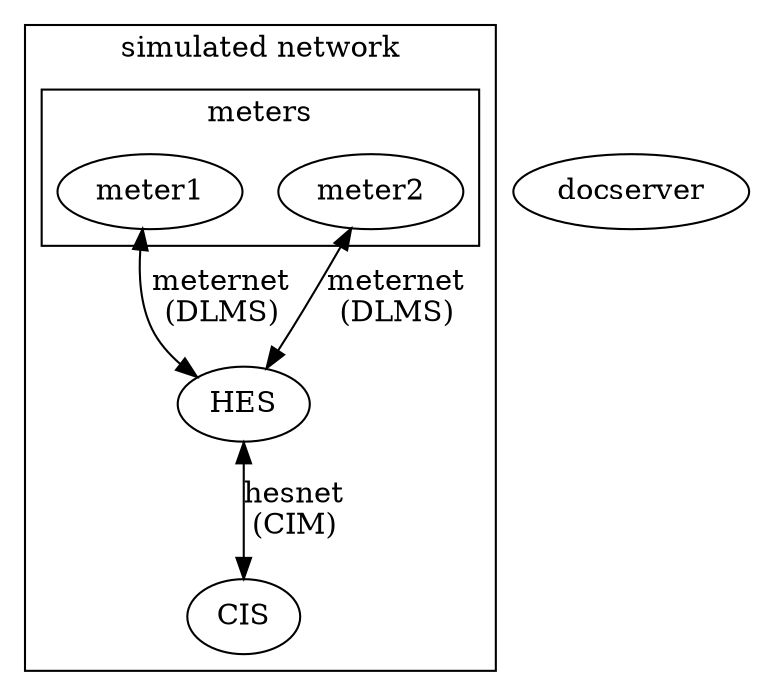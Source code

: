 graph blocks {
    edge [dir="both"];
    subgraph cluster_all {
        label = "simulated network";
        subgraph cluster_meters {
            label = "meters";
            {rank=same meter1 meter2}
            meter1;
            meter2;
        }
        HES;
        CIS;
    }
    docserver;
    meter1 -- HES [label="meternet\n(DLMS)"];
    meter2 -- HES [label="meternet\n(DLMS)"];
    HES -- CIS [label="hesnet\n(CIM)"];
}
